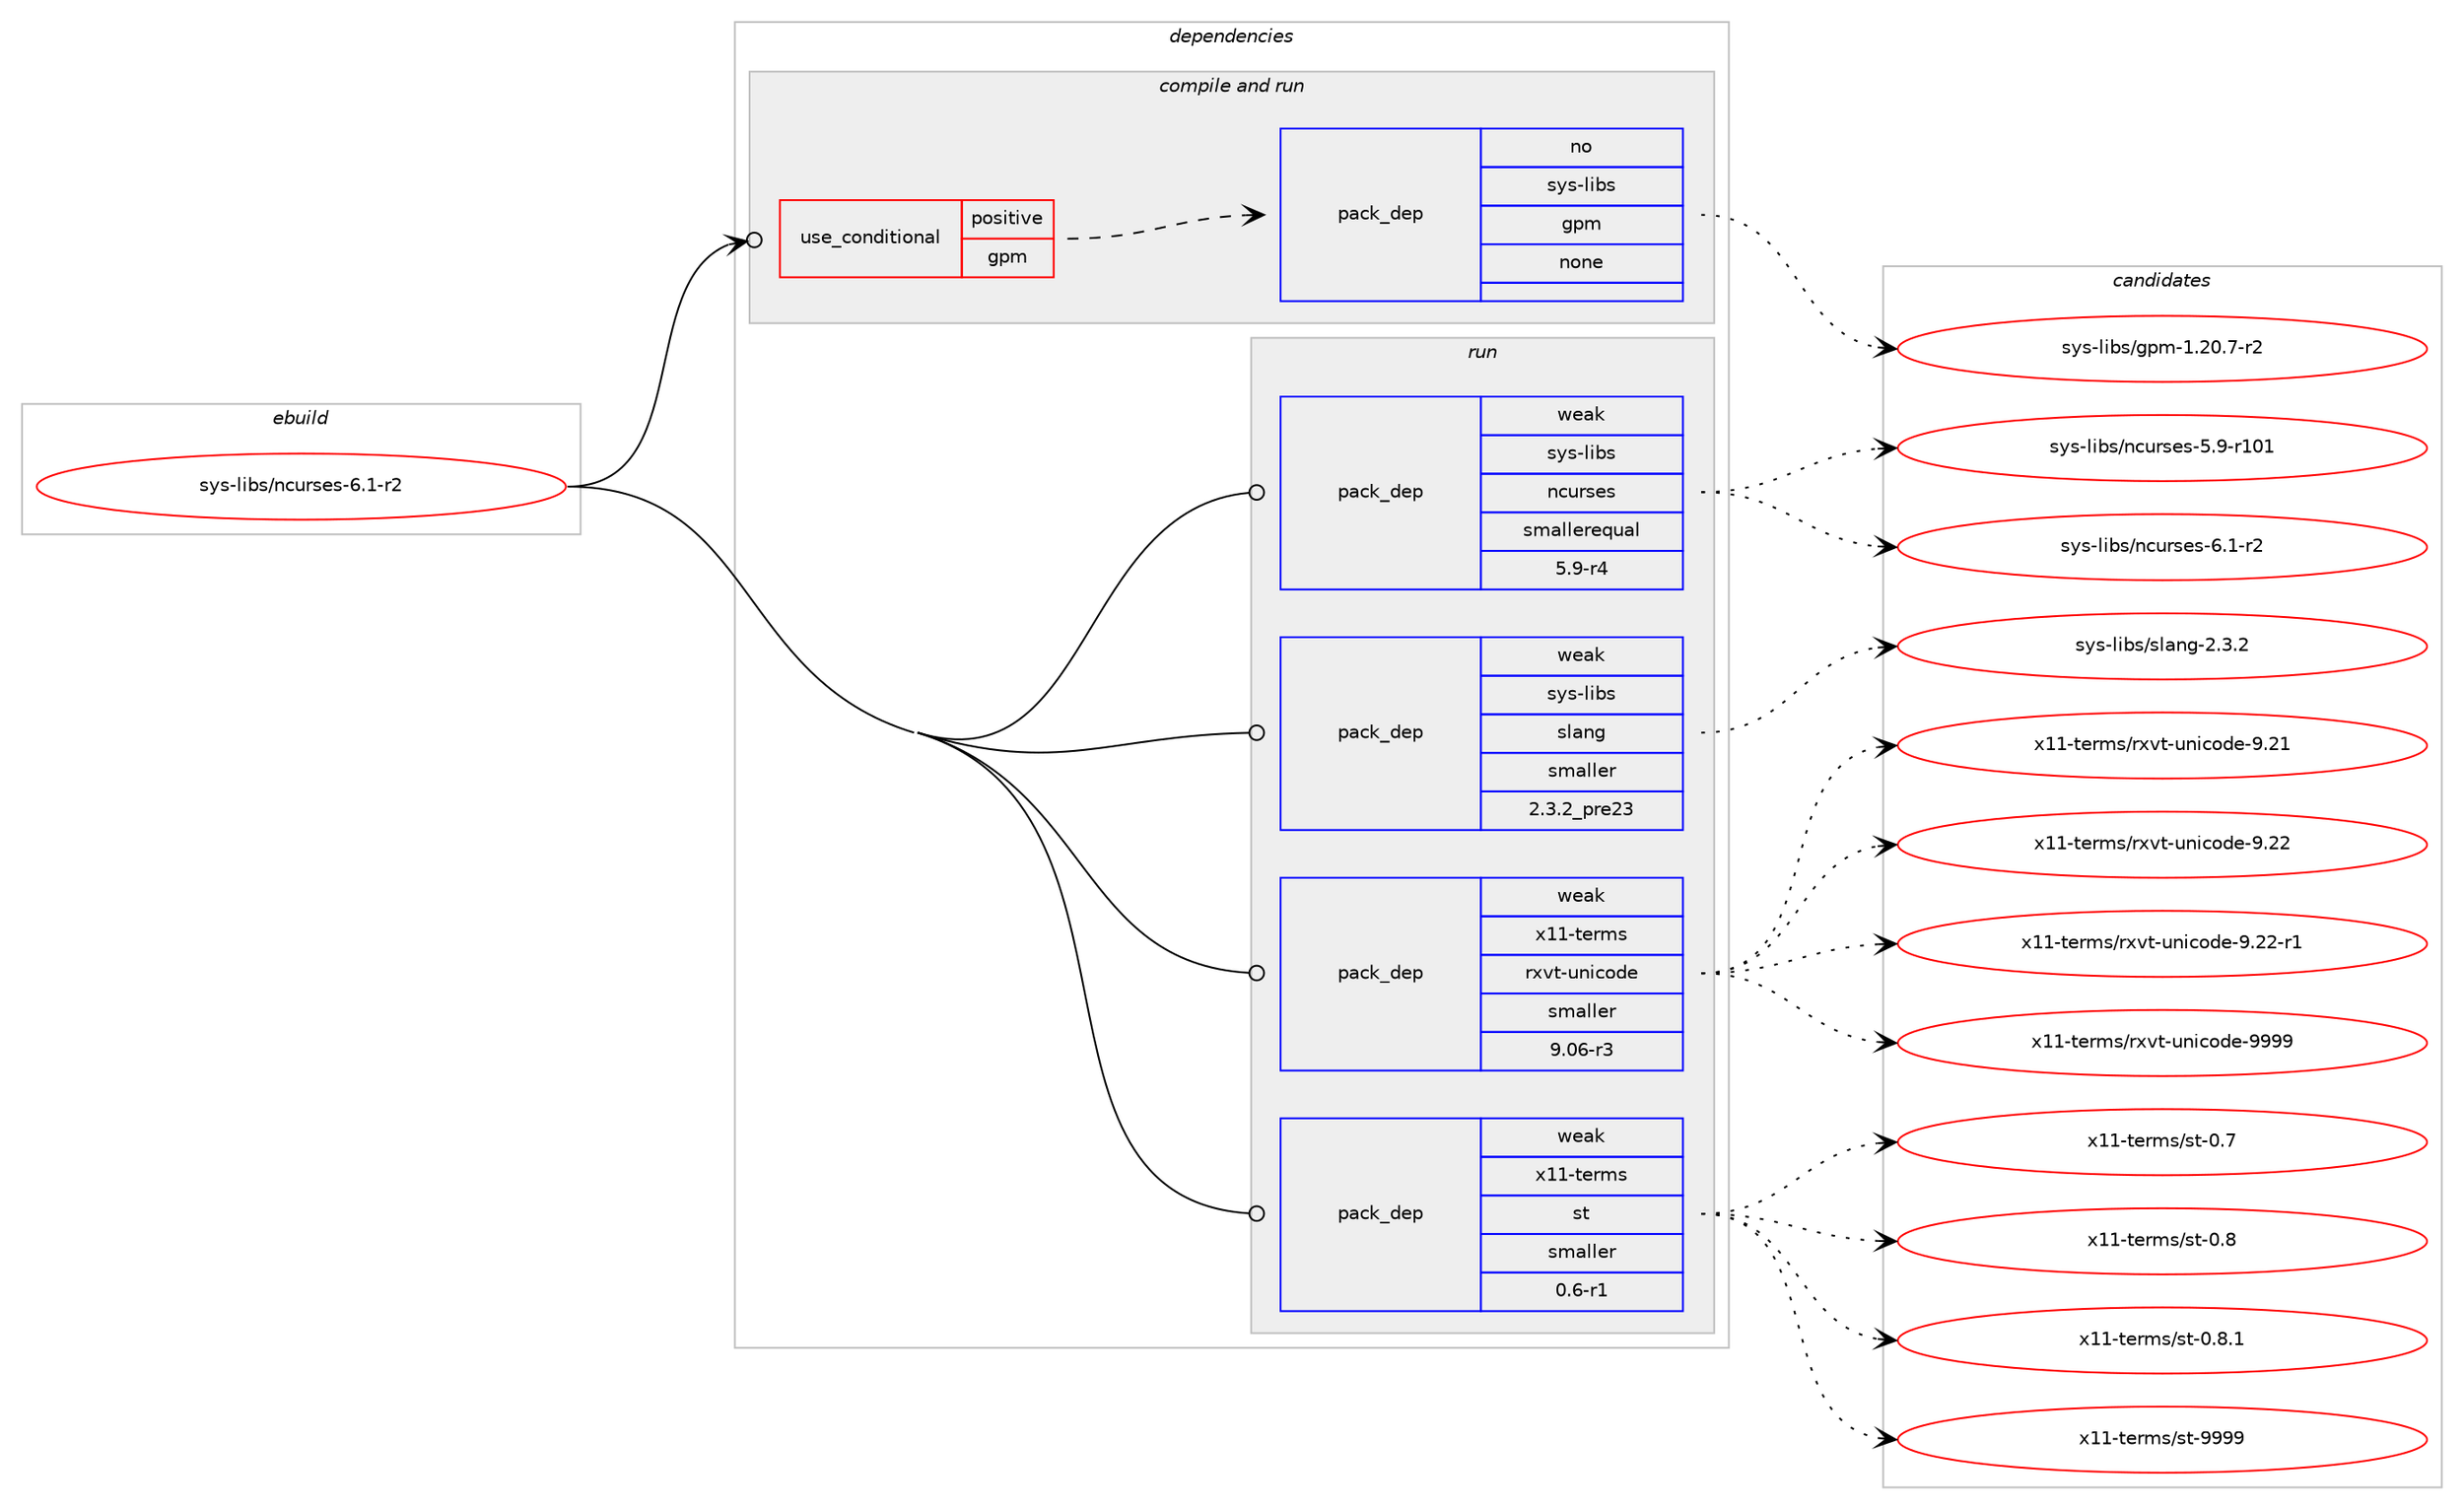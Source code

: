 digraph prolog {

# *************
# Graph options
# *************

newrank=true;
concentrate=true;
compound=true;
graph [rankdir=LR,fontname=Helvetica,fontsize=10,ranksep=1.5];#, ranksep=2.5, nodesep=0.2];
edge  [arrowhead=vee];
node  [fontname=Helvetica,fontsize=10];

# **********
# The ebuild
# **********

subgraph cluster_leftcol {
color=gray;
rank=same;
label=<<i>ebuild</i>>;
id [label="sys-libs/ncurses-6.1-r2", color=red, width=4, href="../sys-libs/ncurses-6.1-r2.svg"];
}

# ****************
# The dependencies
# ****************

subgraph cluster_midcol {
color=gray;
label=<<i>dependencies</i>>;
subgraph cluster_compile {
fillcolor="#eeeeee";
style=filled;
label=<<i>compile</i>>;
}
subgraph cluster_compileandrun {
fillcolor="#eeeeee";
style=filled;
label=<<i>compile and run</i>>;
subgraph cond1165 {
dependency8519 [label=<<TABLE BORDER="0" CELLBORDER="1" CELLSPACING="0" CELLPADDING="4"><TR><TD ROWSPAN="3" CELLPADDING="10">use_conditional</TD></TR><TR><TD>positive</TD></TR><TR><TD>gpm</TD></TR></TABLE>>, shape=none, color=red];
subgraph pack7294 {
dependency8520 [label=<<TABLE BORDER="0" CELLBORDER="1" CELLSPACING="0" CELLPADDING="4" WIDTH="220"><TR><TD ROWSPAN="6" CELLPADDING="30">pack_dep</TD></TR><TR><TD WIDTH="110">no</TD></TR><TR><TD>sys-libs</TD></TR><TR><TD>gpm</TD></TR><TR><TD>none</TD></TR><TR><TD></TD></TR></TABLE>>, shape=none, color=blue];
}
dependency8519:e -> dependency8520:w [weight=20,style="dashed",arrowhead="vee"];
}
id:e -> dependency8519:w [weight=20,style="solid",arrowhead="odotvee"];
}
subgraph cluster_run {
fillcolor="#eeeeee";
style=filled;
label=<<i>run</i>>;
subgraph pack7295 {
dependency8521 [label=<<TABLE BORDER="0" CELLBORDER="1" CELLSPACING="0" CELLPADDING="4" WIDTH="220"><TR><TD ROWSPAN="6" CELLPADDING="30">pack_dep</TD></TR><TR><TD WIDTH="110">weak</TD></TR><TR><TD>sys-libs</TD></TR><TR><TD>ncurses</TD></TR><TR><TD>smallerequal</TD></TR><TR><TD>5.9-r4</TD></TR></TABLE>>, shape=none, color=blue];
}
id:e -> dependency8521:w [weight=20,style="solid",arrowhead="odot"];
subgraph pack7296 {
dependency8522 [label=<<TABLE BORDER="0" CELLBORDER="1" CELLSPACING="0" CELLPADDING="4" WIDTH="220"><TR><TD ROWSPAN="6" CELLPADDING="30">pack_dep</TD></TR><TR><TD WIDTH="110">weak</TD></TR><TR><TD>sys-libs</TD></TR><TR><TD>slang</TD></TR><TR><TD>smaller</TD></TR><TR><TD>2.3.2_pre23</TD></TR></TABLE>>, shape=none, color=blue];
}
id:e -> dependency8522:w [weight=20,style="solid",arrowhead="odot"];
subgraph pack7297 {
dependency8523 [label=<<TABLE BORDER="0" CELLBORDER="1" CELLSPACING="0" CELLPADDING="4" WIDTH="220"><TR><TD ROWSPAN="6" CELLPADDING="30">pack_dep</TD></TR><TR><TD WIDTH="110">weak</TD></TR><TR><TD>x11-terms</TD></TR><TR><TD>rxvt-unicode</TD></TR><TR><TD>smaller</TD></TR><TR><TD>9.06-r3</TD></TR></TABLE>>, shape=none, color=blue];
}
id:e -> dependency8523:w [weight=20,style="solid",arrowhead="odot"];
subgraph pack7298 {
dependency8524 [label=<<TABLE BORDER="0" CELLBORDER="1" CELLSPACING="0" CELLPADDING="4" WIDTH="220"><TR><TD ROWSPAN="6" CELLPADDING="30">pack_dep</TD></TR><TR><TD WIDTH="110">weak</TD></TR><TR><TD>x11-terms</TD></TR><TR><TD>st</TD></TR><TR><TD>smaller</TD></TR><TR><TD>0.6-r1</TD></TR></TABLE>>, shape=none, color=blue];
}
id:e -> dependency8524:w [weight=20,style="solid",arrowhead="odot"];
}
}

# **************
# The candidates
# **************

subgraph cluster_choices {
rank=same;
color=gray;
label=<<i>candidates</i>>;

subgraph choice7294 {
color=black;
nodesep=1;
choice115121115451081059811547103112109454946504846554511450 [label="sys-libs/gpm-1.20.7-r2", color=red, width=4,href="../sys-libs/gpm-1.20.7-r2.svg"];
dependency8520:e -> choice115121115451081059811547103112109454946504846554511450:w [style=dotted,weight="100"];
}
subgraph choice7295 {
color=black;
nodesep=1;
choice115121115451081059811547110991171141151011154553465745114494849 [label="sys-libs/ncurses-5.9-r101", color=red, width=4,href="../sys-libs/ncurses-5.9-r101.svg"];
choice11512111545108105981154711099117114115101115455446494511450 [label="sys-libs/ncurses-6.1-r2", color=red, width=4,href="../sys-libs/ncurses-6.1-r2.svg"];
dependency8521:e -> choice115121115451081059811547110991171141151011154553465745114494849:w [style=dotted,weight="100"];
dependency8521:e -> choice11512111545108105981154711099117114115101115455446494511450:w [style=dotted,weight="100"];
}
subgraph choice7296 {
color=black;
nodesep=1;
choice11512111545108105981154711510897110103455046514650 [label="sys-libs/slang-2.3.2", color=red, width=4,href="../sys-libs/slang-2.3.2.svg"];
dependency8522:e -> choice11512111545108105981154711510897110103455046514650:w [style=dotted,weight="100"];
}
subgraph choice7297 {
color=black;
nodesep=1;
choice1204949451161011141091154711412011811645117110105991111001014557465049 [label="x11-terms/rxvt-unicode-9.21", color=red, width=4,href="../x11-terms/rxvt-unicode-9.21.svg"];
choice1204949451161011141091154711412011811645117110105991111001014557465050 [label="x11-terms/rxvt-unicode-9.22", color=red, width=4,href="../x11-terms/rxvt-unicode-9.22.svg"];
choice12049494511610111410911547114120118116451171101059911110010145574650504511449 [label="x11-terms/rxvt-unicode-9.22-r1", color=red, width=4,href="../x11-terms/rxvt-unicode-9.22-r1.svg"];
choice1204949451161011141091154711412011811645117110105991111001014557575757 [label="x11-terms/rxvt-unicode-9999", color=red, width=4,href="../x11-terms/rxvt-unicode-9999.svg"];
dependency8523:e -> choice1204949451161011141091154711412011811645117110105991111001014557465049:w [style=dotted,weight="100"];
dependency8523:e -> choice1204949451161011141091154711412011811645117110105991111001014557465050:w [style=dotted,weight="100"];
dependency8523:e -> choice12049494511610111410911547114120118116451171101059911110010145574650504511449:w [style=dotted,weight="100"];
dependency8523:e -> choice1204949451161011141091154711412011811645117110105991111001014557575757:w [style=dotted,weight="100"];
}
subgraph choice7298 {
color=black;
nodesep=1;
choice1204949451161011141091154711511645484655 [label="x11-terms/st-0.7", color=red, width=4,href="../x11-terms/st-0.7.svg"];
choice1204949451161011141091154711511645484656 [label="x11-terms/st-0.8", color=red, width=4,href="../x11-terms/st-0.8.svg"];
choice12049494511610111410911547115116454846564649 [label="x11-terms/st-0.8.1", color=red, width=4,href="../x11-terms/st-0.8.1.svg"];
choice120494945116101114109115471151164557575757 [label="x11-terms/st-9999", color=red, width=4,href="../x11-terms/st-9999.svg"];
dependency8524:e -> choice1204949451161011141091154711511645484655:w [style=dotted,weight="100"];
dependency8524:e -> choice1204949451161011141091154711511645484656:w [style=dotted,weight="100"];
dependency8524:e -> choice12049494511610111410911547115116454846564649:w [style=dotted,weight="100"];
dependency8524:e -> choice120494945116101114109115471151164557575757:w [style=dotted,weight="100"];
}
}

}
